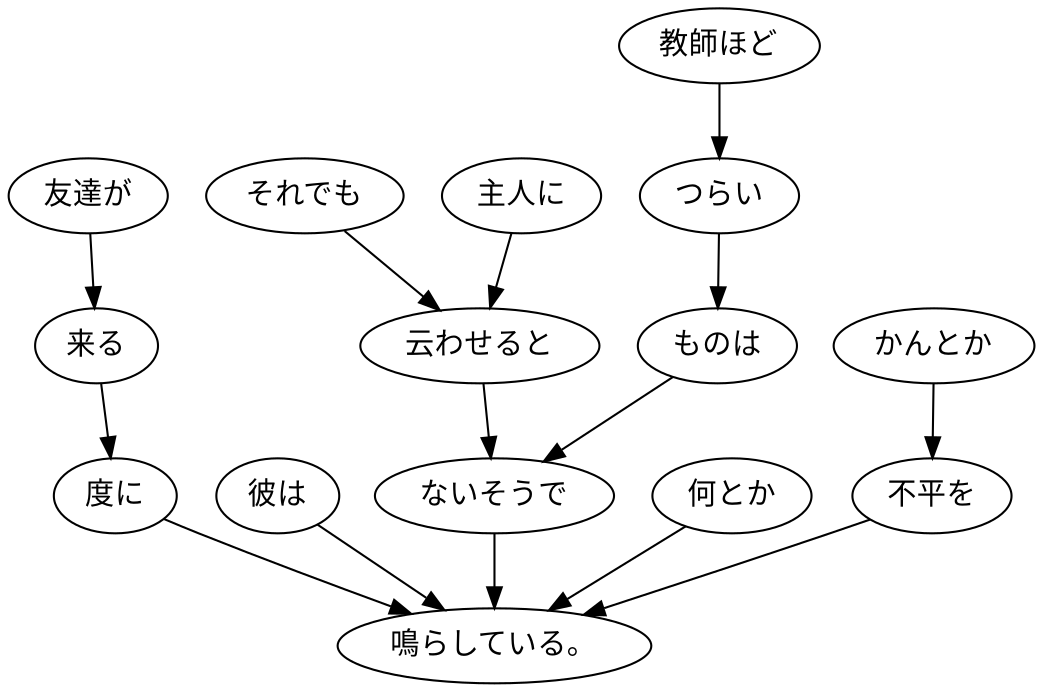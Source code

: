 digraph graph84 {
	node0 [label="それでも"];
	node1 [label="主人に"];
	node2 [label="云わせると"];
	node3 [label="教師ほど"];
	node4 [label="つらい"];
	node5 [label="ものは"];
	node6 [label="ないそうで"];
	node7 [label="彼は"];
	node8 [label="友達が"];
	node9 [label="来る"];
	node10 [label="度に"];
	node11 [label="何とか"];
	node12 [label="かんとか"];
	node13 [label="不平を"];
	node14 [label="鳴らしている。"];
	node0 -> node2;
	node1 -> node2;
	node2 -> node6;
	node3 -> node4;
	node4 -> node5;
	node5 -> node6;
	node6 -> node14;
	node7 -> node14;
	node8 -> node9;
	node9 -> node10;
	node10 -> node14;
	node11 -> node14;
	node12 -> node13;
	node13 -> node14;
}
